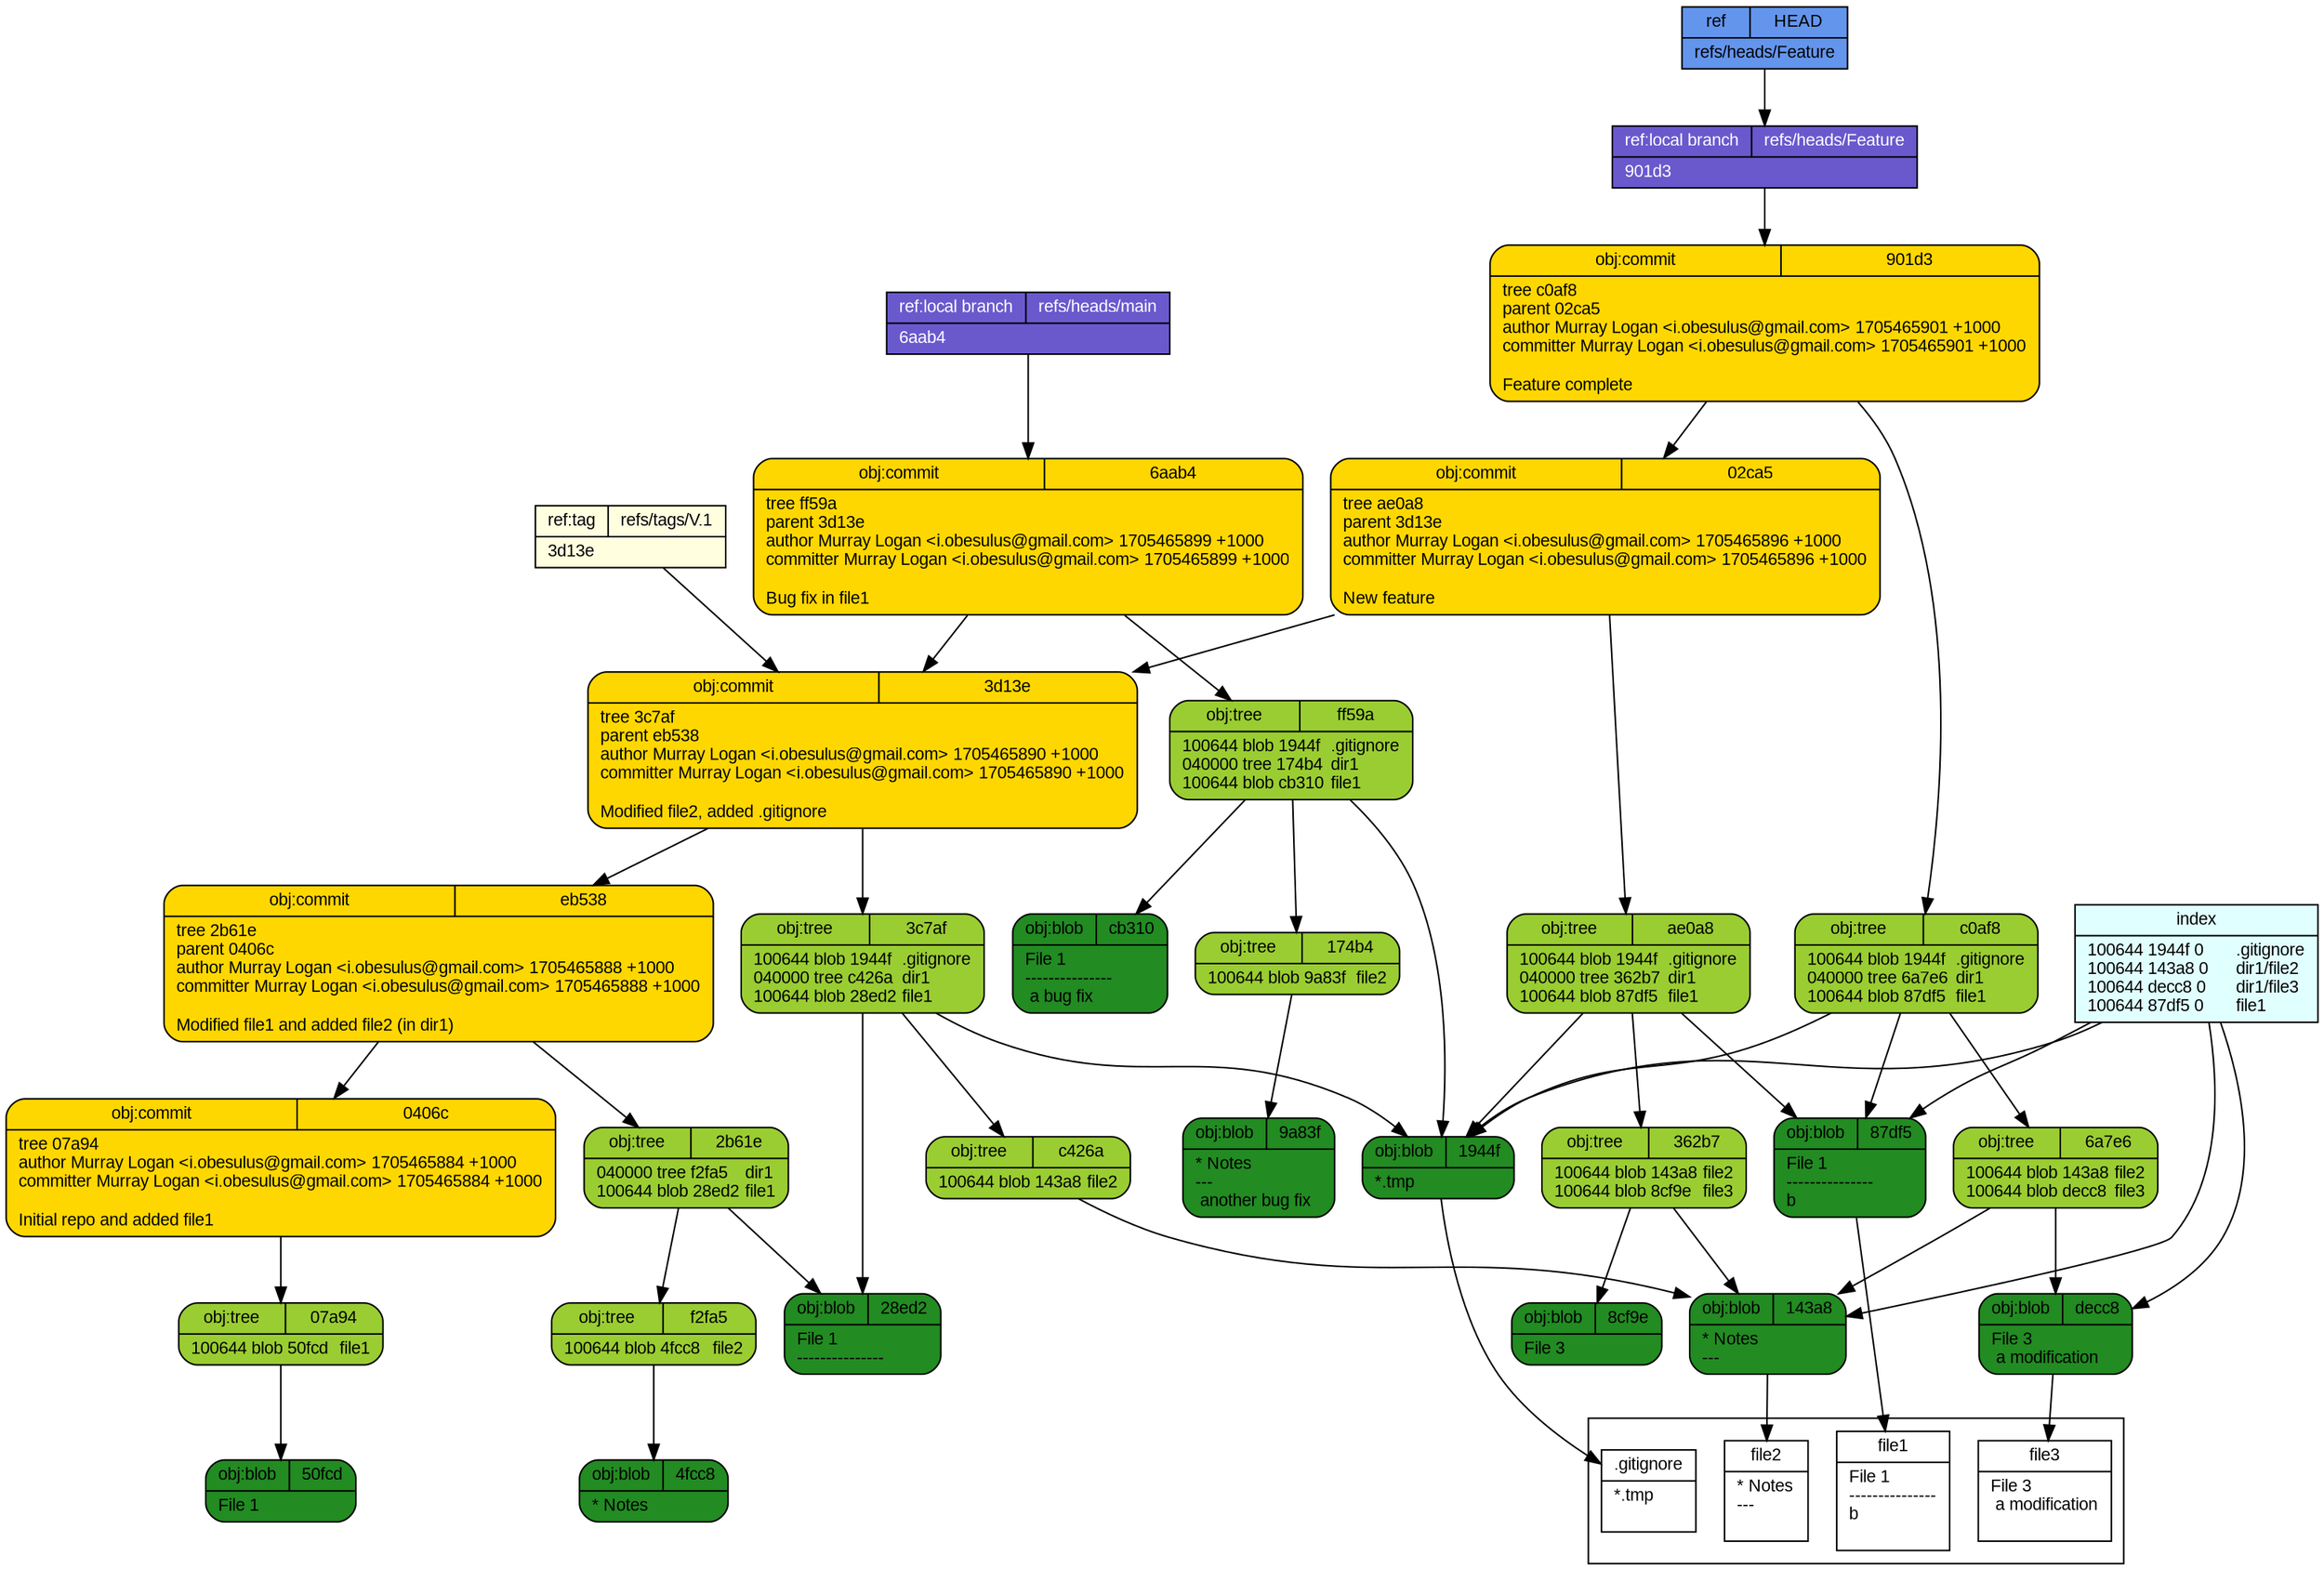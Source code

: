 digraph structs {
  node [shape=record,fontsize=11,fontname="arial"];
  rankdir="TB";
  _02ca5 [fillcolor="gold", style="filled,rounded", label="{{obj:commit|02ca5}|tree\ ae0a8\lparent\ 3d13e\lauthor\ Murray\ Logan\ \<i\.obesulus\@gmail\.com\>\ 1705465896\ \+1000\lcommitter\ Murray\ Logan\ \<i\.obesulus\@gmail\.com\>\ 1705465896\ \+1000\l\lNew\ feature\l}"]  _02ca5 -> _ae0a8
  _02ca5 -> _3d13e
  _c0af8 [fillcolor="yellowgreen", style="filled,rounded", label="{{obj:tree|c0af8}|100644\ blob\ 1944f\	\.gitignore\l040000\ tree\ 6a7e6\	dir1\l100644\ blob\ 87df5\	file1\l}"]  _c0af8 -> _1944f
  _c0af8 -> _6a7e6
  _c0af8 -> _87df5
  _cb310 [fillcolor="forestgreen", style="filled,rounded", label="{{obj:blob|cb310}|File\ 1\l\-\-\-\-\-\-\-\-\-\-\-\-\-\-\-\l\ a\ bug\ fix\l}"]  _901d3 [fillcolor="gold", style="filled,rounded", label="{{obj:commit|901d3}|tree\ c0af8\lparent\ 02ca5\lauthor\ Murray\ Logan\ \<i\.obesulus\@gmail\.com\>\ 1705465901\ \+1000\lcommitter\ Murray\ Logan\ \<i\.obesulus\@gmail\.com\>\ 1705465901\ \+1000\l\lFeature\ complete\l}"]  _901d3 -> _c0af8
  _901d3 -> _02ca5
  _ff59a [fillcolor="yellowgreen", style="filled,rounded", label="{{obj:tree|ff59a}|100644\ blob\ 1944f\	\.gitignore\l040000\ tree\ 174b4\	dir1\l100644\ blob\ cb310\	file1\l}"]  _ff59a -> _1944f
  _ff59a -> _174b4
  _ff59a -> _cb310
  _174b4 [fillcolor="yellowgreen", style="filled,rounded", label="{{obj:tree|174b4}|100644\ blob\ 9a83f\	file2\l}"]  _174b4 -> _9a83f
  _8cf9e [fillcolor="forestgreen", style="filled,rounded", label="{{obj:blob|8cf9e}|File\ 3\l}"]  _ae0a8 [fillcolor="yellowgreen", style="filled,rounded", label="{{obj:tree|ae0a8}|100644\ blob\ 1944f\	\.gitignore\l040000\ tree\ 362b7\	dir1\l100644\ blob\ 87df5\	file1\l}"]  _ae0a8 -> _1944f
  _ae0a8 -> _362b7
  _ae0a8 -> _87df5
  _9a83f [fillcolor="forestgreen", style="filled,rounded", label="{{obj:blob|9a83f}|\*\ Notes\l\-\-\-\l\ another\ bug\ fix\l}"]  _6aab4 [fillcolor="gold", style="filled,rounded", label="{{obj:commit|6aab4}|tree\ ff59a\lparent\ 3d13e\lauthor\ Murray\ Logan\ \<i\.obesulus\@gmail\.com\>\ 1705465899\ \+1000\lcommitter\ Murray\ Logan\ \<i\.obesulus\@gmail\.com\>\ 1705465899\ \+1000\l\lBug\ fix\ in\ file1\l}"]  _6aab4 -> _ff59a
  _6aab4 -> _3d13e
  _6a7e6 [fillcolor="yellowgreen", style="filled,rounded", label="{{obj:tree|6a7e6}|100644\ blob\ 143a8\	file2\l100644\ blob\ decc8\	file3\l}"]  _6a7e6 -> _143a8
  _6a7e6 -> _decc8
  _362b7 [fillcolor="yellowgreen", style="filled,rounded", label="{{obj:tree|362b7}|100644\ blob\ 143a8\	file2\l100644\ blob\ 8cf9e\	file3\l}"]  _362b7 -> _143a8
  _362b7 -> _8cf9e
  _decc8 [fillcolor="forestgreen", style="filled,rounded", label="{{obj:blob|decc8}|File\ 3\l\ a\ modification\l}"]  _87df5 [fillcolor="forestgreen", style="filled,rounded", label="{{obj:blob|87df5}|File\ 1\l\-\-\-\-\-\-\-\-\-\-\-\-\-\-\-\lb\l}"]  _0406c [fillcolor="gold", style="filled,rounded", label="{{obj:commit|0406c}|tree\ 07a94\lauthor\ Murray\ Logan\ \<i\.obesulus\@gmail\.com\>\ 1705465884\ \+1000\lcommitter\ Murray\ Logan\ \<i\.obesulus\@gmail\.com\>\ 1705465884\ \+1000\l\lInitial\ repo\ and\ added\ file1\l}"]  _0406c -> _07a94
  _07a94 [fillcolor="yellowgreen", style="filled,rounded", label="{{obj:tree|07a94}|100644\ blob\ 50fcd\	file1\l}"]  _07a94 -> _50fcd
  _143a8 [fillcolor="forestgreen", style="filled,rounded", label="{{obj:blob|143a8}|\*\ Notes\l\-\-\-\l}"]  _1944f [fillcolor="forestgreen", style="filled,rounded", label="{{obj:blob|1944f}|\*\.tmp\l}"]  _28ed2 [fillcolor="forestgreen", style="filled,rounded", label="{{obj:blob|28ed2}|File\ 1\l\-\-\-\-\-\-\-\-\-\-\-\-\-\-\-\l}"]  _2b61e [fillcolor="yellowgreen", style="filled,rounded", label="{{obj:tree|2b61e}|040000\ tree\ f2fa5\	dir1\l100644\ blob\ 28ed2\	file1\l}"]  _2b61e -> _f2fa5
  _2b61e -> _28ed2
  _3c7af [fillcolor="yellowgreen", style="filled,rounded", label="{{obj:tree|3c7af}|100644\ blob\ 1944f\	\.gitignore\l040000\ tree\ c426a\	dir1\l100644\ blob\ 28ed2\	file1\l}"]  _3c7af -> _1944f
  _3c7af -> _c426a
  _3c7af -> _28ed2
  _3d13e [fillcolor="gold", style="filled,rounded", label="{{obj:commit|3d13e}|tree\ 3c7af\lparent\ eb538\lauthor\ Murray\ Logan\ \<i\.obesulus\@gmail\.com\>\ 1705465890\ \+1000\lcommitter\ Murray\ Logan\ \<i\.obesulus\@gmail\.com\>\ 1705465890\ \+1000\l\lModified\ file2\,\ added\ \.gitignore\l}"]  _3d13e -> _3c7af
  _3d13e -> _eb538
  _4fcc8 [fillcolor="forestgreen", style="filled,rounded", label="{{obj:blob|4fcc8}|\*\ Notes\l}"]  _50fcd [fillcolor="forestgreen", style="filled,rounded", label="{{obj:blob|50fcd}|File\ 1\l}"]  _c426a [fillcolor="yellowgreen", style="filled,rounded", label="{{obj:tree|c426a}|100644\ blob\ 143a8\	file2\l}"]  _c426a -> _143a8
  _eb538 [fillcolor="gold", style="filled,rounded", label="{{obj:commit|eb538}|tree\ 2b61e\lparent\ 0406c\lauthor\ Murray\ Logan\ \<i\.obesulus\@gmail\.com\>\ 1705465888\ \+1000\lcommitter\ Murray\ Logan\ \<i\.obesulus\@gmail\.com\>\ 1705465888\ \+1000\l\lModified\ file1\ and\ added\ file2\ \(in\ dir1\)\l}"]  _eb538 -> _2b61e
  _eb538 -> _0406c
  _f2fa5 [fillcolor="yellowgreen", style="filled,rounded", label="{{obj:tree|f2fa5}|100644\ blob\ 4fcc8\	file2\l}"]  _f2fa5 -> _4fcc8
  _refs___heads___Feature [style=filled, fillcolor=slateblue3, fontcolor = white,  label="{{ref:local branch|refs\/heads\/Feature}|901d3\l}"]
  _refs___heads___Feature -> _901d3
  _refs___heads___main [style=filled, fillcolor=slateblue3, fontcolor = white,  label="{{ref:local branch|refs\/heads\/main}|6aab4\l}"]
  _refs___heads___main -> _6aab4
  _refs___tags___V___1 [style=filled, fillcolor=lightyellow, fontcolor = black,  label="{{ref:tag|refs\/tags\/V\.1}|3d13e\l}"]
  _refs___tags___V___1 -> _3d13e
  _HEAD [style=filled, fillcolor=cornflowerblue, fontcolor=black,  label="{{ref|HEAD}|refs\/heads\/Feature\l}"]
  _HEAD -> _refs___heads___Feature
  index -> _1944f
  index -> _143a8
  index -> _decc8
  index -> _87df5
  index [style=filled, fillcolor=lightcyan, label="{{index}|100644\ 1944f\ 0\	\.gitignore\l100644\ 143a8\ 0\	dir1\/file2\l100644\ decc8\ 0\	dir1\/file3\l100644\ 87df5\ 0\	file1\l}"]
subgraph cluster_1 {rank=sink  _gitignore [fillcolor="white", label="{{.gitignore}|*.tmp\l\l}"] 
  _file2 [fillcolor="white", label="{{file2}|* Notes\l---\l\l}"] 
  _file3 [fillcolor="white", label="{{file3}|File 3\l a modification\l\l}"] 
  _file1 [fillcolor="white", label="{{file1}|File 1\l---------------\lb\l\l}"] 
}
 _1944f -> _gitignore
 _143a8 -> _file2
 _decc8 -> _file3
 _87df5 -> _file1
}
